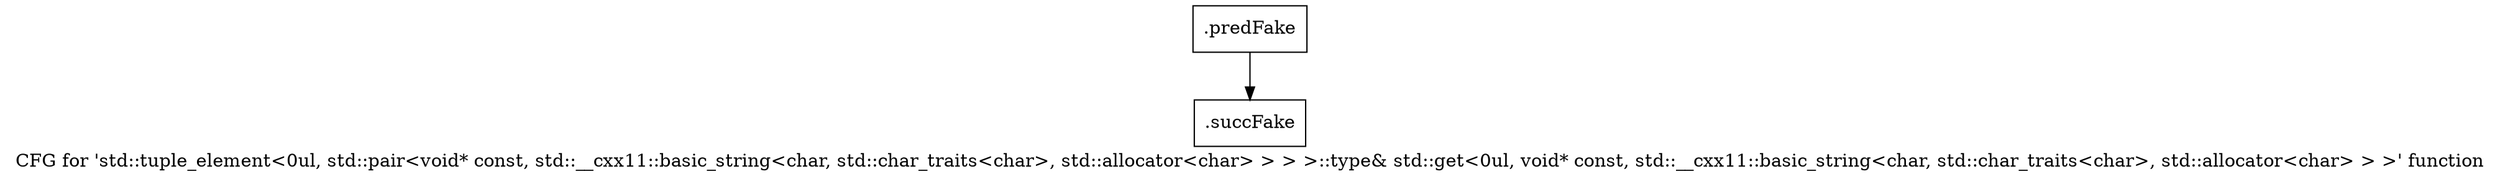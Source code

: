 digraph "CFG for 'std::tuple_element\<0ul, std::pair\<void* const, std::__cxx11::basic_string\<char, std::char_traits\<char\>, std::allocator\<char\> \> \> \>::type& std::get\<0ul, void* const, std::__cxx11::basic_string\<char, std::char_traits\<char\>, std::allocator\<char\> \> \>' function" {
	label="CFG for 'std::tuple_element\<0ul, std::pair\<void* const, std::__cxx11::basic_string\<char, std::char_traits\<char\>, std::allocator\<char\> \> \> \>::type& std::get\<0ul, void* const, std::__cxx11::basic_string\<char, std::char_traits\<char\>, std::allocator\<char\> \> \>' function";

	Node0x4634bd0 [shape=record,filename="",linenumber="",label="{.predFake}"];
	Node0x4634bd0 -> Node0x47c8bb0[ callList="" memoryops="" filename="/media/miguel/NewVolume/Linux/Xilinx/Vitis_HLS/2020.2/tps/lnx64/gcc-6.2.0/lib/gcc/x86_64-pc-linux-gnu/6.2.0/../../../../include/c++/6.2.0/utility" execusionnum="3"];
	Node0x47c8bb0 [shape=record,filename="/media/miguel/NewVolume/Linux/Xilinx/Vitis_HLS/2020.2/tps/lnx64/gcc-6.2.0/lib/gcc/x86_64-pc-linux-gnu/6.2.0/../../../../include/c++/6.2.0/utility",linenumber="203",label="{.succFake}"];
}
